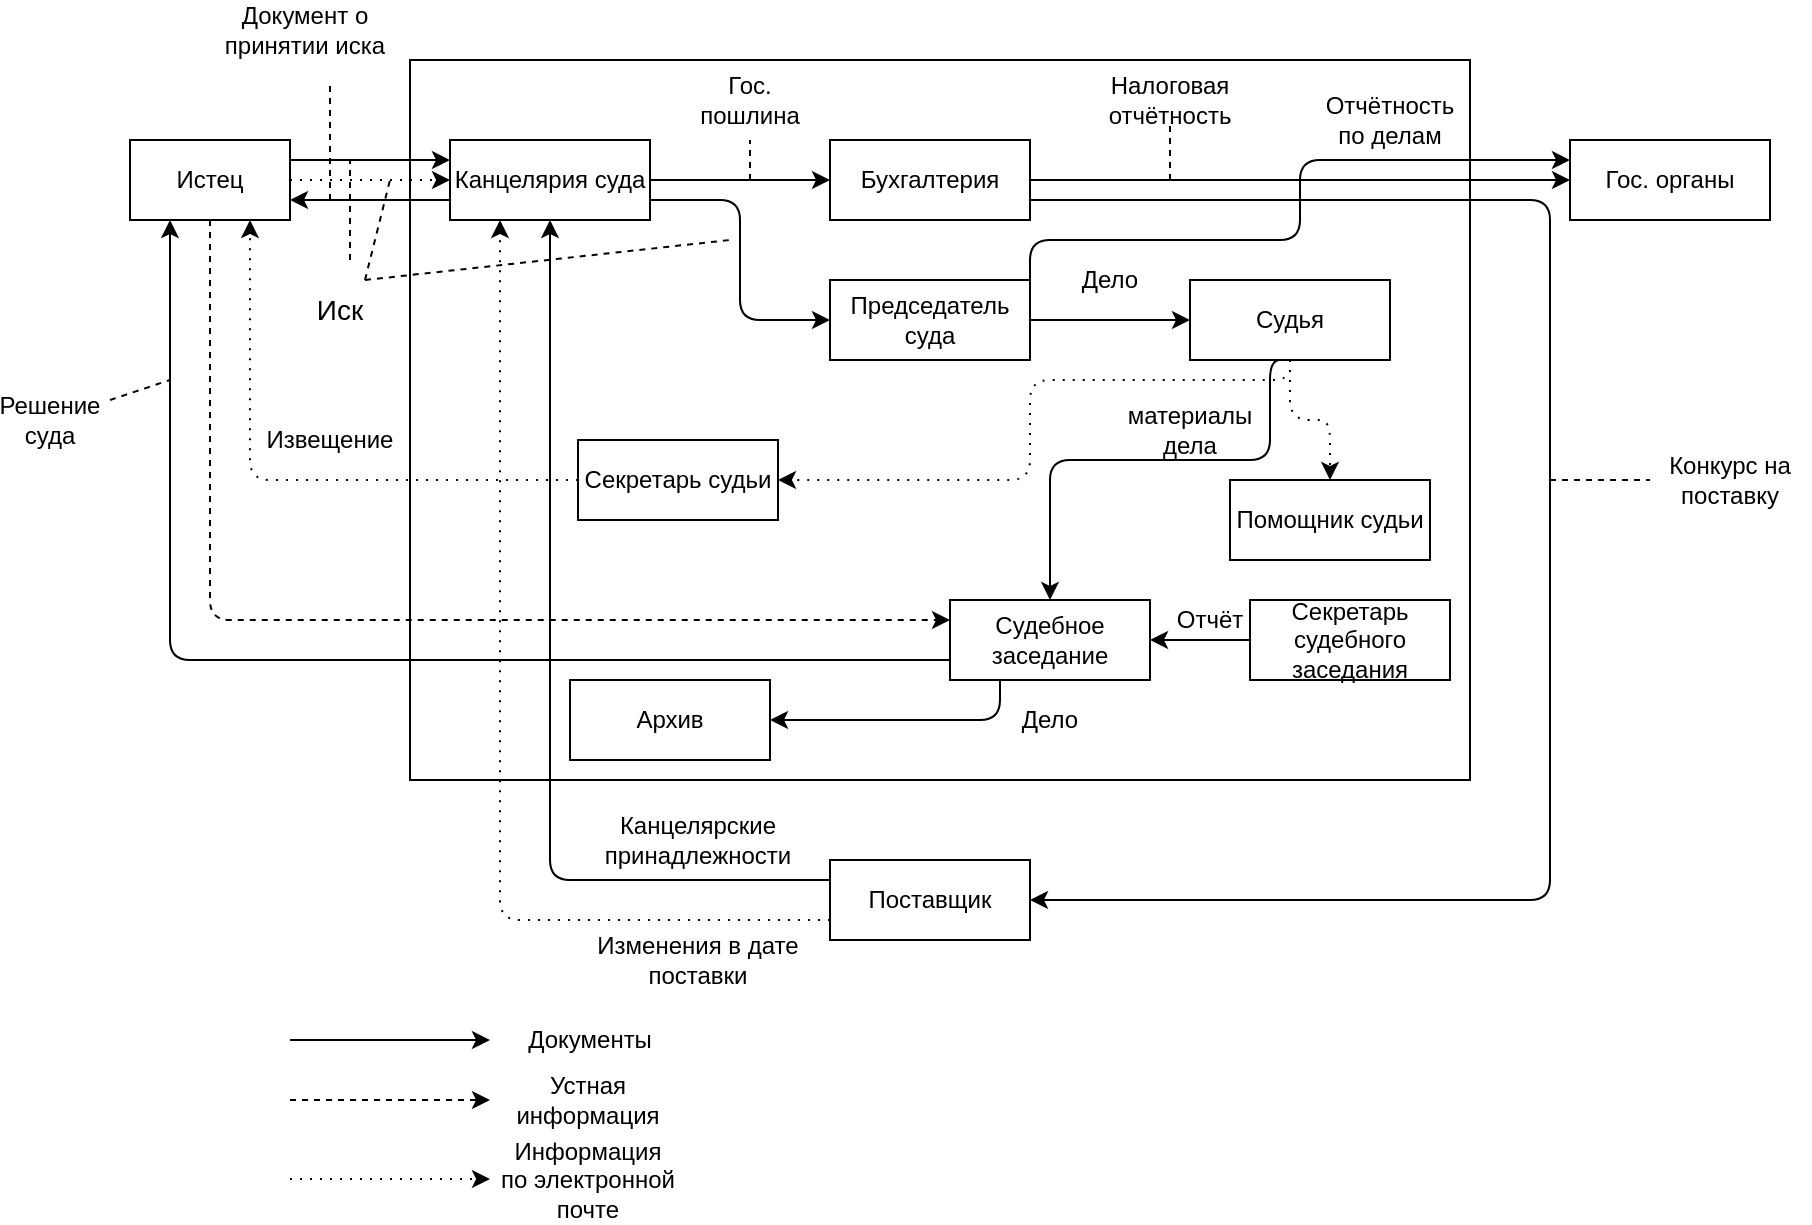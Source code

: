 <mxfile version="12.9.3" type="github"><diagram id="IaA5v2tbl4E5LYz0NU8o" name="Page-1"><mxGraphModel dx="1038" dy="580" grid="1" gridSize="10" guides="1" tooltips="1" connect="1" arrows="1" fold="1" page="1" pageScale="1" pageWidth="827" pageHeight="1169" math="0" shadow="0"><root><mxCell id="0"/><mxCell id="1" parent="0"/><mxCell id="G2UJQbdcG9j-zDbp0Lix-1" value="Истец" style="rounded=0;whiteSpace=wrap;html=1;" parent="1" vertex="1"><mxGeometry x="140" y="210" width="80" height="40" as="geometry"/></mxCell><mxCell id="G2UJQbdcG9j-zDbp0Lix-2" value="" style="rounded=0;whiteSpace=wrap;html=1;" parent="1" vertex="1"><mxGeometry x="280" y="170" width="530" height="360" as="geometry"/></mxCell><mxCell id="G2UJQbdcG9j-zDbp0Lix-3" value="Канцелярия суда" style="rounded=0;whiteSpace=wrap;html=1;" parent="1" vertex="1"><mxGeometry x="300" y="210" width="100" height="40" as="geometry"/></mxCell><mxCell id="G2UJQbdcG9j-zDbp0Lix-4" value="Бухгалтерия" style="rounded=0;whiteSpace=wrap;html=1;" parent="1" vertex="1"><mxGeometry x="490" y="210" width="100" height="40" as="geometry"/></mxCell><mxCell id="G2UJQbdcG9j-zDbp0Lix-5" value="Председатель суда" style="rounded=0;whiteSpace=wrap;html=1;" parent="1" vertex="1"><mxGeometry x="490" y="280" width="100" height="40" as="geometry"/></mxCell><mxCell id="G2UJQbdcG9j-zDbp0Lix-6" value="" style="endArrow=classic;html=1;exitX=1;exitY=0.25;exitDx=0;exitDy=0;entryX=0;entryY=0.25;entryDx=0;entryDy=0;" parent="1" source="G2UJQbdcG9j-zDbp0Lix-1" target="G2UJQbdcG9j-zDbp0Lix-3" edge="1"><mxGeometry width="50" height="50" relative="1" as="geometry"><mxPoint x="390" y="410" as="sourcePoint"/><mxPoint x="440" y="360" as="targetPoint"/></mxGeometry></mxCell><mxCell id="G2UJQbdcG9j-zDbp0Lix-7" value="" style="endArrow=classic;html=1;exitX=0;exitY=0.75;exitDx=0;exitDy=0;entryX=1;entryY=0.75;entryDx=0;entryDy=0;" parent="1" source="G2UJQbdcG9j-zDbp0Lix-3" target="G2UJQbdcG9j-zDbp0Lix-1" edge="1"><mxGeometry width="50" height="50" relative="1" as="geometry"><mxPoint x="390" y="410" as="sourcePoint"/><mxPoint x="440" y="360" as="targetPoint"/></mxGeometry></mxCell><mxCell id="G2UJQbdcG9j-zDbp0Lix-8" value="" style="endArrow=classic;html=1;entryX=0;entryY=0.5;entryDx=0;entryDy=0;exitX=1;exitY=0.5;exitDx=0;exitDy=0;" parent="1" source="G2UJQbdcG9j-zDbp0Lix-3" target="G2UJQbdcG9j-zDbp0Lix-4" edge="1"><mxGeometry width="50" height="50" relative="1" as="geometry"><mxPoint x="390" y="410" as="sourcePoint"/><mxPoint x="440" y="360" as="targetPoint"/></mxGeometry></mxCell><mxCell id="G2UJQbdcG9j-zDbp0Lix-9" value="" style="endArrow=classic;html=1;edgeStyle=orthogonalEdgeStyle;exitX=1;exitY=0.75;exitDx=0;exitDy=0;entryX=0;entryY=0.5;entryDx=0;entryDy=0;" parent="1" source="G2UJQbdcG9j-zDbp0Lix-3" target="G2UJQbdcG9j-zDbp0Lix-5" edge="1"><mxGeometry width="50" height="50" relative="1" as="geometry"><mxPoint x="390" y="410" as="sourcePoint"/><mxPoint x="440" y="360" as="targetPoint"/></mxGeometry></mxCell><mxCell id="G2UJQbdcG9j-zDbp0Lix-10" value="Судья" style="rounded=0;whiteSpace=wrap;html=1;" parent="1" vertex="1"><mxGeometry x="670" y="280" width="100" height="40" as="geometry"/></mxCell><mxCell id="G2UJQbdcG9j-zDbp0Lix-11" value="" style="endArrow=classic;html=1;exitX=1;exitY=0.5;exitDx=0;exitDy=0;entryX=0;entryY=0.5;entryDx=0;entryDy=0;" parent="1" source="G2UJQbdcG9j-zDbp0Lix-5" target="G2UJQbdcG9j-zDbp0Lix-10" edge="1"><mxGeometry width="50" height="50" relative="1" as="geometry"><mxPoint x="390" y="410" as="sourcePoint"/><mxPoint x="440" y="360" as="targetPoint"/></mxGeometry></mxCell><mxCell id="G2UJQbdcG9j-zDbp0Lix-12" value="Секретарь судьи" style="rounded=0;whiteSpace=wrap;html=1;" parent="1" vertex="1"><mxGeometry x="364" y="360" width="100" height="40" as="geometry"/></mxCell><mxCell id="G2UJQbdcG9j-zDbp0Lix-13" value="Помощник судьи" style="rounded=0;whiteSpace=wrap;html=1;" parent="1" vertex="1"><mxGeometry x="690" y="380" width="100" height="40" as="geometry"/></mxCell><mxCell id="G2UJQbdcG9j-zDbp0Lix-16" value="Судебное заседание" style="rounded=0;whiteSpace=wrap;html=1;" parent="1" vertex="1"><mxGeometry x="550" y="440" width="100" height="40" as="geometry"/></mxCell><mxCell id="G2UJQbdcG9j-zDbp0Lix-17" value="" style="endArrow=classic;html=1;edgeStyle=orthogonalEdgeStyle;exitX=0.5;exitY=1;exitDx=0;exitDy=0;entryX=0.5;entryY=0;entryDx=0;entryDy=0;" parent="1" source="G2UJQbdcG9j-zDbp0Lix-10" target="G2UJQbdcG9j-zDbp0Lix-16" edge="1"><mxGeometry width="50" height="50" relative="1" as="geometry"><mxPoint x="390" y="410" as="sourcePoint"/><mxPoint x="440" y="360" as="targetPoint"/><Array as="points"><mxPoint x="710" y="320"/><mxPoint x="710" y="370"/><mxPoint x="600" y="370"/></Array></mxGeometry></mxCell><mxCell id="G2UJQbdcG9j-zDbp0Lix-18" value="Секретарь судебного заседания" style="rounded=0;whiteSpace=wrap;html=1;" parent="1" vertex="1"><mxGeometry x="700" y="440" width="100" height="40" as="geometry"/></mxCell><mxCell id="G2UJQbdcG9j-zDbp0Lix-19" value="" style="endArrow=classic;html=1;exitX=0;exitY=0.5;exitDx=0;exitDy=0;entryX=1;entryY=0.5;entryDx=0;entryDy=0;" parent="1" source="G2UJQbdcG9j-zDbp0Lix-18" target="G2UJQbdcG9j-zDbp0Lix-16" edge="1"><mxGeometry width="50" height="50" relative="1" as="geometry"><mxPoint x="390" y="410" as="sourcePoint"/><mxPoint x="440" y="360" as="targetPoint"/></mxGeometry></mxCell><mxCell id="G2UJQbdcG9j-zDbp0Lix-20" value="" style="endArrow=classic;html=1;edgeStyle=orthogonalEdgeStyle;exitX=0;exitY=0.75;exitDx=0;exitDy=0;entryX=0.25;entryY=1;entryDx=0;entryDy=0;" parent="1" source="G2UJQbdcG9j-zDbp0Lix-16" target="G2UJQbdcG9j-zDbp0Lix-1" edge="1"><mxGeometry width="50" height="50" relative="1" as="geometry"><mxPoint x="390" y="410" as="sourcePoint"/><mxPoint x="150" y="290" as="targetPoint"/></mxGeometry></mxCell><mxCell id="G2UJQbdcG9j-zDbp0Lix-23" value="Гос. органы" style="rounded=0;whiteSpace=wrap;html=1;" parent="1" vertex="1"><mxGeometry x="860" y="210" width="100" height="40" as="geometry"/></mxCell><mxCell id="G2UJQbdcG9j-zDbp0Lix-24" value="" style="endArrow=classic;html=1;exitX=1;exitY=0.5;exitDx=0;exitDy=0;entryX=0;entryY=0.5;entryDx=0;entryDy=0;" parent="1" source="G2UJQbdcG9j-zDbp0Lix-4" target="G2UJQbdcG9j-zDbp0Lix-23" edge="1"><mxGeometry width="50" height="50" relative="1" as="geometry"><mxPoint x="510" y="410" as="sourcePoint"/><mxPoint x="560" y="360" as="targetPoint"/></mxGeometry></mxCell><mxCell id="G2UJQbdcG9j-zDbp0Lix-25" value="Поставщик" style="rounded=0;whiteSpace=wrap;html=1;" parent="1" vertex="1"><mxGeometry x="490" y="570" width="100" height="40" as="geometry"/></mxCell><mxCell id="G2UJQbdcG9j-zDbp0Lix-26" value="" style="endArrow=classic;html=1;edgeStyle=orthogonalEdgeStyle;exitX=1;exitY=0.75;exitDx=0;exitDy=0;entryX=1;entryY=0.5;entryDx=0;entryDy=0;" parent="1" source="G2UJQbdcG9j-zDbp0Lix-4" target="G2UJQbdcG9j-zDbp0Lix-25" edge="1"><mxGeometry width="50" height="50" relative="1" as="geometry"><mxPoint x="510" y="410" as="sourcePoint"/><mxPoint x="560" y="360" as="targetPoint"/><Array as="points"><mxPoint x="850" y="240"/><mxPoint x="850" y="590"/></Array></mxGeometry></mxCell><mxCell id="G2UJQbdcG9j-zDbp0Lix-28" value="Архив" style="rounded=0;whiteSpace=wrap;html=1;" parent="1" vertex="1"><mxGeometry x="360" y="480" width="100" height="40" as="geometry"/></mxCell><mxCell id="G2UJQbdcG9j-zDbp0Lix-29" value="" style="endArrow=classic;html=1;edgeStyle=orthogonalEdgeStyle;exitX=0.25;exitY=1;exitDx=0;exitDy=0;entryX=1;entryY=0.5;entryDx=0;entryDy=0;" parent="1" source="G2UJQbdcG9j-zDbp0Lix-16" target="G2UJQbdcG9j-zDbp0Lix-28" edge="1"><mxGeometry width="50" height="50" relative="1" as="geometry"><mxPoint x="510" y="410" as="sourcePoint"/><mxPoint x="560" y="360" as="targetPoint"/></mxGeometry></mxCell><mxCell id="G2UJQbdcG9j-zDbp0Lix-30" value="" style="endArrow=classic;html=1;edgeStyle=orthogonalEdgeStyle;exitX=1;exitY=0.25;exitDx=0;exitDy=0;entryX=0;entryY=0.25;entryDx=0;entryDy=0;" parent="1" source="G2UJQbdcG9j-zDbp0Lix-5" target="G2UJQbdcG9j-zDbp0Lix-23" edge="1"><mxGeometry width="50" height="50" relative="1" as="geometry"><mxPoint x="510" y="410" as="sourcePoint"/><mxPoint x="560" y="360" as="targetPoint"/><Array as="points"><mxPoint x="590" y="260"/><mxPoint x="725" y="260"/><mxPoint x="725" y="220"/></Array></mxGeometry></mxCell><mxCell id="G2UJQbdcG9j-zDbp0Lix-31" value="" style="endArrow=none;dashed=1;html=1;" parent="1" edge="1"><mxGeometry width="50" height="50" relative="1" as="geometry"><mxPoint x="250" y="270" as="sourcePoint"/><mxPoint x="250" y="220" as="targetPoint"/></mxGeometry></mxCell><mxCell id="G2UJQbdcG9j-zDbp0Lix-32" value="&lt;font style=&quot;font-size: 14px&quot;&gt;Иск&lt;/font&gt;" style="text;html=1;strokeColor=none;fillColor=none;align=center;verticalAlign=middle;whiteSpace=wrap;rounded=0;" parent="1" vertex="1"><mxGeometry x="220" y="280" width="50" height="30" as="geometry"/></mxCell><mxCell id="G2UJQbdcG9j-zDbp0Lix-33" value="" style="endArrow=none;dashed=1;html=1;" parent="1" edge="1"><mxGeometry width="50" height="50" relative="1" as="geometry"><mxPoint x="240" y="240" as="sourcePoint"/><mxPoint x="240" y="180" as="targetPoint"/></mxGeometry></mxCell><mxCell id="G2UJQbdcG9j-zDbp0Lix-34" value="Документ о принятии иска" style="text;html=1;strokeColor=none;fillColor=none;align=center;verticalAlign=middle;whiteSpace=wrap;rounded=0;" parent="1" vertex="1"><mxGeometry x="175" y="140" width="105" height="30" as="geometry"/></mxCell><mxCell id="G2UJQbdcG9j-zDbp0Lix-35" value="" style="endArrow=none;dashed=1;html=1;" parent="1" edge="1"><mxGeometry width="50" height="50" relative="1" as="geometry"><mxPoint x="450" y="230" as="sourcePoint"/><mxPoint x="450" y="210" as="targetPoint"/></mxGeometry></mxCell><mxCell id="G2UJQbdcG9j-zDbp0Lix-36" value="" style="endArrow=none;dashed=1;html=1;exitX=0.75;exitY=0;exitDx=0;exitDy=0;" parent="1" source="G2UJQbdcG9j-zDbp0Lix-32" edge="1"><mxGeometry width="50" height="50" relative="1" as="geometry"><mxPoint x="510" y="330" as="sourcePoint"/><mxPoint x="440" y="260" as="targetPoint"/></mxGeometry></mxCell><mxCell id="G2UJQbdcG9j-zDbp0Lix-37" value="Гос. пошлина" style="text;html=1;strokeColor=none;fillColor=none;align=center;verticalAlign=middle;whiteSpace=wrap;rounded=0;" parent="1" vertex="1"><mxGeometry x="420" y="180" width="60" height="20" as="geometry"/></mxCell><mxCell id="G2UJQbdcG9j-zDbp0Lix-38" value="" style="endArrow=none;dashed=1;html=1;" parent="1" target="G2UJQbdcG9j-zDbp0Lix-39" edge="1"><mxGeometry width="50" height="50" relative="1" as="geometry"><mxPoint x="660" y="230" as="sourcePoint"/><mxPoint x="610" y="340" as="targetPoint"/></mxGeometry></mxCell><mxCell id="G2UJQbdcG9j-zDbp0Lix-39" value="Налоговая отчётность" style="text;html=1;strokeColor=none;fillColor=none;align=center;verticalAlign=middle;whiteSpace=wrap;rounded=0;" parent="1" vertex="1"><mxGeometry x="640" y="180" width="40" height="20" as="geometry"/></mxCell><mxCell id="G2UJQbdcG9j-zDbp0Lix-40" value="" style="endArrow=none;dashed=1;html=1;" parent="1" edge="1"><mxGeometry width="50" height="50" relative="1" as="geometry"><mxPoint x="850" y="380" as="sourcePoint"/><mxPoint x="900" y="380" as="targetPoint"/></mxGeometry></mxCell><mxCell id="G2UJQbdcG9j-zDbp0Lix-41" value="Конкурс на поставку" style="text;html=1;strokeColor=none;fillColor=none;align=center;verticalAlign=middle;whiteSpace=wrap;rounded=0;" parent="1" vertex="1"><mxGeometry x="900" y="365" width="80" height="30" as="geometry"/></mxCell><mxCell id="G2UJQbdcG9j-zDbp0Lix-42" value="Канцелярские принадлежности" style="text;html=1;strokeColor=none;fillColor=none;align=center;verticalAlign=middle;whiteSpace=wrap;rounded=0;" parent="1" vertex="1"><mxGeometry x="364" y="550" width="120" height="20" as="geometry"/></mxCell><mxCell id="G2UJQbdcG9j-zDbp0Lix-43" value="Дело" style="text;html=1;strokeColor=none;fillColor=none;align=center;verticalAlign=middle;whiteSpace=wrap;rounded=0;" parent="1" vertex="1"><mxGeometry x="580" y="490" width="40" height="20" as="geometry"/></mxCell><mxCell id="G2UJQbdcG9j-zDbp0Lix-44" value="Отчёт" style="text;html=1;strokeColor=none;fillColor=none;align=center;verticalAlign=middle;whiteSpace=wrap;rounded=0;" parent="1" vertex="1"><mxGeometry x="660" y="440" width="40" height="20" as="geometry"/></mxCell><mxCell id="G2UJQbdcG9j-zDbp0Lix-45" value="материалы дела" style="text;html=1;strokeColor=none;fillColor=none;align=center;verticalAlign=middle;whiteSpace=wrap;rounded=0;" parent="1" vertex="1"><mxGeometry x="650" y="345" width="40" height="20" as="geometry"/></mxCell><mxCell id="G2UJQbdcG9j-zDbp0Lix-46" value="" style="endArrow=none;dashed=1;html=1;" parent="1" edge="1"><mxGeometry width="50" height="50" relative="1" as="geometry"><mxPoint x="130" y="340" as="sourcePoint"/><mxPoint x="160" y="330" as="targetPoint"/></mxGeometry></mxCell><mxCell id="G2UJQbdcG9j-zDbp0Lix-47" value="Решение суда" style="text;html=1;strokeColor=none;fillColor=none;align=center;verticalAlign=middle;whiteSpace=wrap;rounded=0;" parent="1" vertex="1"><mxGeometry x="80" y="340" width="40" height="20" as="geometry"/></mxCell><mxCell id="G2UJQbdcG9j-zDbp0Lix-48" value="Извещение" style="text;html=1;strokeColor=none;fillColor=none;align=center;verticalAlign=middle;whiteSpace=wrap;rounded=0;" parent="1" vertex="1"><mxGeometry x="220" y="350" width="40" height="20" as="geometry"/></mxCell><mxCell id="G2UJQbdcG9j-zDbp0Lix-49" value="Отчётность по делам" style="text;html=1;strokeColor=none;fillColor=none;align=center;verticalAlign=middle;whiteSpace=wrap;rounded=0;" parent="1" vertex="1"><mxGeometry x="750" y="190" width="40" height="20" as="geometry"/></mxCell><mxCell id="G2UJQbdcG9j-zDbp0Lix-50" value="Дело" style="text;html=1;strokeColor=none;fillColor=none;align=center;verticalAlign=middle;whiteSpace=wrap;rounded=0;" parent="1" vertex="1"><mxGeometry x="610" y="270" width="40" height="20" as="geometry"/></mxCell><mxCell id="G2UJQbdcG9j-zDbp0Lix-52" value="" style="endArrow=classic;html=1;" parent="1" edge="1"><mxGeometry width="50" height="50" relative="1" as="geometry"><mxPoint x="220" y="660" as="sourcePoint"/><mxPoint x="320" y="660" as="targetPoint"/></mxGeometry></mxCell><mxCell id="G2UJQbdcG9j-zDbp0Lix-53" value="Документы" style="text;html=1;strokeColor=none;fillColor=none;align=center;verticalAlign=middle;whiteSpace=wrap;rounded=0;" parent="1" vertex="1"><mxGeometry x="350" y="650" width="40" height="20" as="geometry"/></mxCell><mxCell id="G2UJQbdcG9j-zDbp0Lix-54" value="" style="endArrow=classic;html=1;dashed=1;" parent="1" edge="1"><mxGeometry width="50" height="50" relative="1" as="geometry"><mxPoint x="220" y="690" as="sourcePoint"/><mxPoint x="320" y="690" as="targetPoint"/></mxGeometry></mxCell><mxCell id="G2UJQbdcG9j-zDbp0Lix-55" value="" style="endArrow=classic;html=1;dashed=1;dashPattern=1 4;" parent="1" edge="1"><mxGeometry width="50" height="50" relative="1" as="geometry"><mxPoint x="220" y="729.5" as="sourcePoint"/><mxPoint x="320" y="729.5" as="targetPoint"/></mxGeometry></mxCell><mxCell id="G2UJQbdcG9j-zDbp0Lix-56" value="Устная информация" style="text;html=1;strokeColor=none;fillColor=none;align=center;verticalAlign=middle;whiteSpace=wrap;rounded=0;" parent="1" vertex="1"><mxGeometry x="339" y="680" width="60" height="20" as="geometry"/></mxCell><mxCell id="G2UJQbdcG9j-zDbp0Lix-57" value="Информация по электронной почте" style="text;html=1;strokeColor=none;fillColor=none;align=center;verticalAlign=middle;whiteSpace=wrap;rounded=0;" parent="1" vertex="1"><mxGeometry x="324" y="720" width="90" height="20" as="geometry"/></mxCell><mxCell id="G2UJQbdcG9j-zDbp0Lix-58" value="" style="endArrow=classic;html=1;dashed=1;dashPattern=1 4;exitX=1;exitY=0.5;exitDx=0;exitDy=0;entryX=0;entryY=0.5;entryDx=0;entryDy=0;" parent="1" source="G2UJQbdcG9j-zDbp0Lix-1" target="G2UJQbdcG9j-zDbp0Lix-3" edge="1"><mxGeometry width="50" height="50" relative="1" as="geometry"><mxPoint x="600" y="400" as="sourcePoint"/><mxPoint x="650" y="350" as="targetPoint"/></mxGeometry></mxCell><mxCell id="G2UJQbdcG9j-zDbp0Lix-62" value="" style="endArrow=none;dashed=1;html=1;exitX=0.75;exitY=0;exitDx=0;exitDy=0;" parent="1" source="G2UJQbdcG9j-zDbp0Lix-32" edge="1"><mxGeometry width="50" height="50" relative="1" as="geometry"><mxPoint x="219" y="320" as="sourcePoint"/><mxPoint x="270" y="230" as="targetPoint"/></mxGeometry></mxCell><mxCell id="G2UJQbdcG9j-zDbp0Lix-65" value="" style="endArrow=classic;html=1;dashed=1;dashPattern=1 4;edgeStyle=orthogonalEdgeStyle;exitX=0;exitY=0.5;exitDx=0;exitDy=0;entryX=0.75;entryY=1;entryDx=0;entryDy=0;" parent="1" source="G2UJQbdcG9j-zDbp0Lix-12" target="G2UJQbdcG9j-zDbp0Lix-1" edge="1"><mxGeometry width="50" height="50" relative="1" as="geometry"><mxPoint x="220" y="399.5" as="sourcePoint"/><mxPoint x="320" y="399.5" as="targetPoint"/></mxGeometry></mxCell><mxCell id="G2UJQbdcG9j-zDbp0Lix-66" value="" style="endArrow=classic;html=1;dashed=1;edgeStyle=orthogonalEdgeStyle;entryX=0;entryY=0.25;entryDx=0;entryDy=0;exitX=0.5;exitY=1;exitDx=0;exitDy=0;" parent="1" source="G2UJQbdcG9j-zDbp0Lix-1" target="G2UJQbdcG9j-zDbp0Lix-16" edge="1"><mxGeometry width="50" height="50" relative="1" as="geometry"><mxPoint x="210" y="449.5" as="sourcePoint"/><mxPoint x="310" y="449.5" as="targetPoint"/></mxGeometry></mxCell><mxCell id="G2UJQbdcG9j-zDbp0Lix-67" value="" style="endArrow=classic;html=1;dashed=1;dashPattern=1 4;edgeStyle=orthogonalEdgeStyle;exitX=0.5;exitY=1;exitDx=0;exitDy=0;entryX=1;entryY=0.5;entryDx=0;entryDy=0;" parent="1" source="G2UJQbdcG9j-zDbp0Lix-10" target="G2UJQbdcG9j-zDbp0Lix-12" edge="1"><mxGeometry width="50" height="50" relative="1" as="geometry"><mxPoint x="480" y="370" as="sourcePoint"/><mxPoint x="580" y="370" as="targetPoint"/><Array as="points"><mxPoint x="720" y="330"/><mxPoint x="590" y="330"/><mxPoint x="590" y="380"/></Array></mxGeometry></mxCell><mxCell id="G2UJQbdcG9j-zDbp0Lix-68" value="" style="endArrow=classic;html=1;dashed=1;dashPattern=1 4;edgeStyle=orthogonalEdgeStyle;exitX=0.5;exitY=1;exitDx=0;exitDy=0;entryX=0.5;entryY=0;entryDx=0;entryDy=0;" parent="1" source="G2UJQbdcG9j-zDbp0Lix-10" target="G2UJQbdcG9j-zDbp0Lix-13" edge="1"><mxGeometry width="50" height="50" relative="1" as="geometry"><mxPoint x="495" y="354.5" as="sourcePoint"/><mxPoint x="595" y="354.5" as="targetPoint"/></mxGeometry></mxCell><mxCell id="G2UJQbdcG9j-zDbp0Lix-70" value="" style="endArrow=classic;html=1;edgeStyle=orthogonalEdgeStyle;exitX=0;exitY=0.25;exitDx=0;exitDy=0;entryX=0.5;entryY=1;entryDx=0;entryDy=0;" parent="1" source="G2UJQbdcG9j-zDbp0Lix-25" target="G2UJQbdcG9j-zDbp0Lix-3" edge="1"><mxGeometry width="50" height="50" relative="1" as="geometry"><mxPoint x="270" y="589.5" as="sourcePoint"/><mxPoint x="370" y="589.5" as="targetPoint"/></mxGeometry></mxCell><mxCell id="G2UJQbdcG9j-zDbp0Lix-71" value="" style="endArrow=classic;html=1;dashed=1;dashPattern=1 4;edgeStyle=orthogonalEdgeStyle;entryX=0.25;entryY=1;entryDx=0;entryDy=0;exitX=0;exitY=0.75;exitDx=0;exitDy=0;" parent="1" source="G2UJQbdcG9j-zDbp0Lix-25" target="G2UJQbdcG9j-zDbp0Lix-3" edge="1"><mxGeometry width="50" height="50" relative="1" as="geometry"><mxPoint x="280" y="610" as="sourcePoint"/><mxPoint x="380" y="610" as="targetPoint"/></mxGeometry></mxCell><mxCell id="G2UJQbdcG9j-zDbp0Lix-72" value="Изменения в дате поставки" style="text;html=1;strokeColor=none;fillColor=none;align=center;verticalAlign=middle;whiteSpace=wrap;rounded=0;" parent="1" vertex="1"><mxGeometry x="369" y="610" width="110" height="20" as="geometry"/></mxCell></root></mxGraphModel></diagram></mxfile>